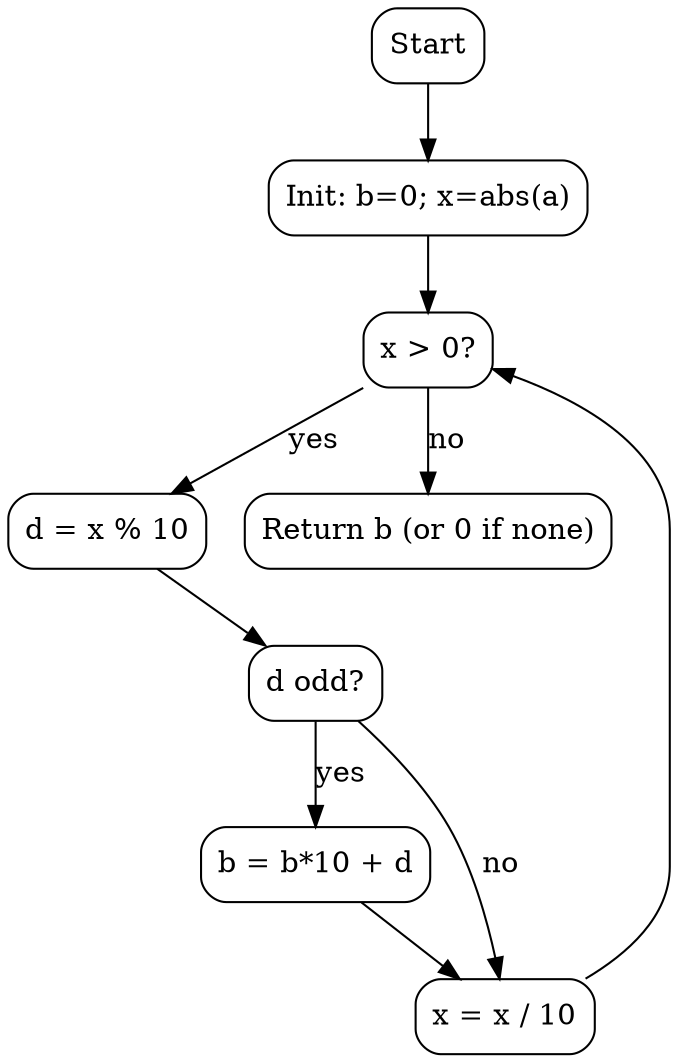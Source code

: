 digraph BuildB_Clean {
  node [shape=box, style=rounded];
  Start [label="Start"];
  Init [label="Init: b=0; x=abs(a)"];
  LoopCond [label="x > 0?"];
  GetDigit [label="d = x % 10"];
  CheckOdd [label="d odd?"];
  Append [label="b = b*10 + d"];
  Next [label="x = x / 10"];
  Return [label="Return b (or 0 if none)"];
  Start -> Init -> LoopCond;
  LoopCond -> GetDigit [label="yes"];
  LoopCond -> Return [label="no"];
  GetDigit -> CheckOdd;
  CheckOdd -> Append [label="yes"];
  CheckOdd -> Next [label="no"];
  Append -> Next;
  Next -> LoopCond;
}
